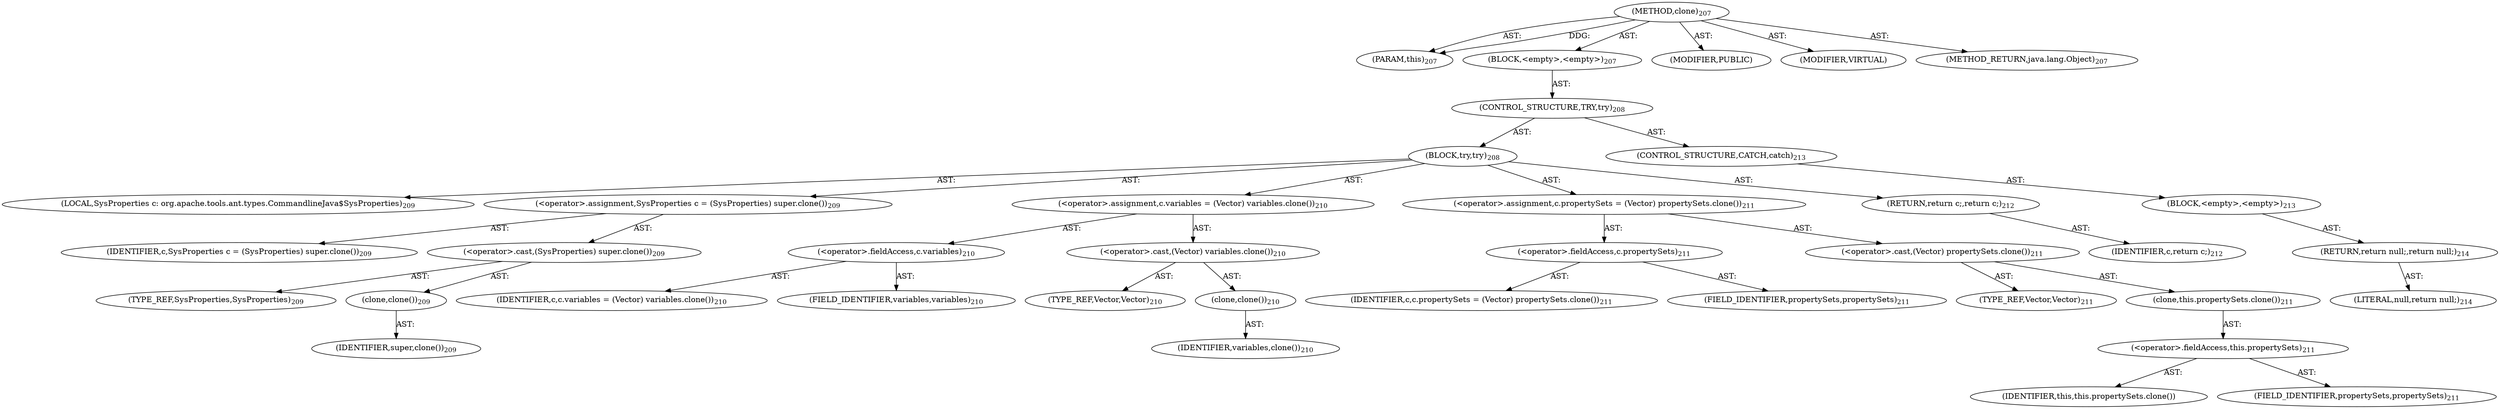 digraph "clone" {  
"111669149701" [label = <(METHOD,clone)<SUB>207</SUB>> ]
"115964117008" [label = <(PARAM,this)<SUB>207</SUB>> ]
"25769803796" [label = <(BLOCK,&lt;empty&gt;,&lt;empty&gt;)<SUB>207</SUB>> ]
"47244640268" [label = <(CONTROL_STRUCTURE,TRY,try)<SUB>208</SUB>> ]
"25769803797" [label = <(BLOCK,try,try)<SUB>208</SUB>> ]
"94489280529" [label = <(LOCAL,SysProperties c: org.apache.tools.ant.types.CommandlineJava$SysProperties)<SUB>209</SUB>> ]
"30064771157" [label = <(&lt;operator&gt;.assignment,SysProperties c = (SysProperties) super.clone())<SUB>209</SUB>> ]
"68719476831" [label = <(IDENTIFIER,c,SysProperties c = (SysProperties) super.clone())<SUB>209</SUB>> ]
"30064771158" [label = <(&lt;operator&gt;.cast,(SysProperties) super.clone())<SUB>209</SUB>> ]
"180388626435" [label = <(TYPE_REF,SysProperties,SysProperties)<SUB>209</SUB>> ]
"30064771159" [label = <(clone,clone())<SUB>209</SUB>> ]
"68719476832" [label = <(IDENTIFIER,super,clone())<SUB>209</SUB>> ]
"30064771160" [label = <(&lt;operator&gt;.assignment,c.variables = (Vector) variables.clone())<SUB>210</SUB>> ]
"30064771161" [label = <(&lt;operator&gt;.fieldAccess,c.variables)<SUB>210</SUB>> ]
"68719476833" [label = <(IDENTIFIER,c,c.variables = (Vector) variables.clone())<SUB>210</SUB>> ]
"55834574855" [label = <(FIELD_IDENTIFIER,variables,variables)<SUB>210</SUB>> ]
"30064771162" [label = <(&lt;operator&gt;.cast,(Vector) variables.clone())<SUB>210</SUB>> ]
"180388626436" [label = <(TYPE_REF,Vector,Vector)<SUB>210</SUB>> ]
"30064771163" [label = <(clone,clone())<SUB>210</SUB>> ]
"68719476834" [label = <(IDENTIFIER,variables,clone())<SUB>210</SUB>> ]
"30064771164" [label = <(&lt;operator&gt;.assignment,c.propertySets = (Vector) propertySets.clone())<SUB>211</SUB>> ]
"30064771165" [label = <(&lt;operator&gt;.fieldAccess,c.propertySets)<SUB>211</SUB>> ]
"68719476835" [label = <(IDENTIFIER,c,c.propertySets = (Vector) propertySets.clone())<SUB>211</SUB>> ]
"55834574856" [label = <(FIELD_IDENTIFIER,propertySets,propertySets)<SUB>211</SUB>> ]
"30064771166" [label = <(&lt;operator&gt;.cast,(Vector) propertySets.clone())<SUB>211</SUB>> ]
"180388626437" [label = <(TYPE_REF,Vector,Vector)<SUB>211</SUB>> ]
"30064771167" [label = <(clone,this.propertySets.clone())<SUB>211</SUB>> ]
"30064771168" [label = <(&lt;operator&gt;.fieldAccess,this.propertySets)<SUB>211</SUB>> ]
"68719476836" [label = <(IDENTIFIER,this,this.propertySets.clone())> ]
"55834574857" [label = <(FIELD_IDENTIFIER,propertySets,propertySets)<SUB>211</SUB>> ]
"146028888067" [label = <(RETURN,return c;,return c;)<SUB>212</SUB>> ]
"68719476837" [label = <(IDENTIFIER,c,return c;)<SUB>212</SUB>> ]
"47244640269" [label = <(CONTROL_STRUCTURE,CATCH,catch)<SUB>213</SUB>> ]
"25769803798" [label = <(BLOCK,&lt;empty&gt;,&lt;empty&gt;)<SUB>213</SUB>> ]
"146028888068" [label = <(RETURN,return null;,return null;)<SUB>214</SUB>> ]
"90194313229" [label = <(LITERAL,null,return null;)<SUB>214</SUB>> ]
"133143986196" [label = <(MODIFIER,PUBLIC)> ]
"133143986197" [label = <(MODIFIER,VIRTUAL)> ]
"128849018885" [label = <(METHOD_RETURN,java.lang.Object)<SUB>207</SUB>> ]
  "111669149701" -> "115964117008"  [ label = "AST: "] 
  "111669149701" -> "25769803796"  [ label = "AST: "] 
  "111669149701" -> "133143986196"  [ label = "AST: "] 
  "111669149701" -> "133143986197"  [ label = "AST: "] 
  "111669149701" -> "128849018885"  [ label = "AST: "] 
  "25769803796" -> "47244640268"  [ label = "AST: "] 
  "47244640268" -> "25769803797"  [ label = "AST: "] 
  "47244640268" -> "47244640269"  [ label = "AST: "] 
  "25769803797" -> "94489280529"  [ label = "AST: "] 
  "25769803797" -> "30064771157"  [ label = "AST: "] 
  "25769803797" -> "30064771160"  [ label = "AST: "] 
  "25769803797" -> "30064771164"  [ label = "AST: "] 
  "25769803797" -> "146028888067"  [ label = "AST: "] 
  "30064771157" -> "68719476831"  [ label = "AST: "] 
  "30064771157" -> "30064771158"  [ label = "AST: "] 
  "30064771158" -> "180388626435"  [ label = "AST: "] 
  "30064771158" -> "30064771159"  [ label = "AST: "] 
  "30064771159" -> "68719476832"  [ label = "AST: "] 
  "30064771160" -> "30064771161"  [ label = "AST: "] 
  "30064771160" -> "30064771162"  [ label = "AST: "] 
  "30064771161" -> "68719476833"  [ label = "AST: "] 
  "30064771161" -> "55834574855"  [ label = "AST: "] 
  "30064771162" -> "180388626436"  [ label = "AST: "] 
  "30064771162" -> "30064771163"  [ label = "AST: "] 
  "30064771163" -> "68719476834"  [ label = "AST: "] 
  "30064771164" -> "30064771165"  [ label = "AST: "] 
  "30064771164" -> "30064771166"  [ label = "AST: "] 
  "30064771165" -> "68719476835"  [ label = "AST: "] 
  "30064771165" -> "55834574856"  [ label = "AST: "] 
  "30064771166" -> "180388626437"  [ label = "AST: "] 
  "30064771166" -> "30064771167"  [ label = "AST: "] 
  "30064771167" -> "30064771168"  [ label = "AST: "] 
  "30064771168" -> "68719476836"  [ label = "AST: "] 
  "30064771168" -> "55834574857"  [ label = "AST: "] 
  "146028888067" -> "68719476837"  [ label = "AST: "] 
  "47244640269" -> "25769803798"  [ label = "AST: "] 
  "25769803798" -> "146028888068"  [ label = "AST: "] 
  "146028888068" -> "90194313229"  [ label = "AST: "] 
  "111669149701" -> "115964117008"  [ label = "DDG: "] 
}
